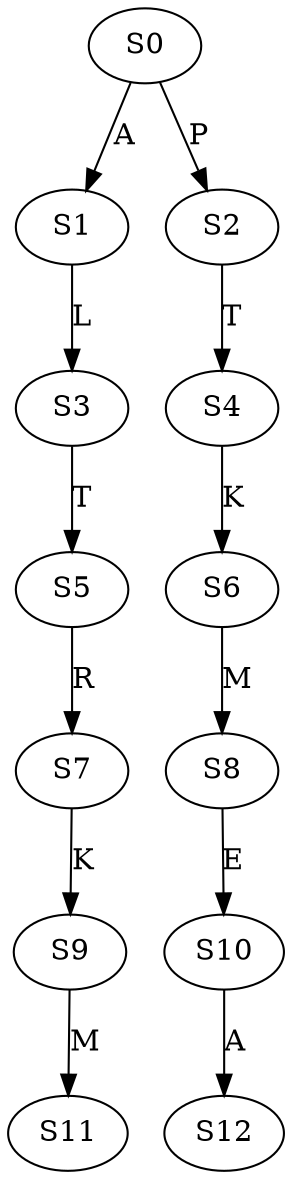 strict digraph  {
	S0 -> S1 [ label = A ];
	S0 -> S2 [ label = P ];
	S1 -> S3 [ label = L ];
	S2 -> S4 [ label = T ];
	S3 -> S5 [ label = T ];
	S4 -> S6 [ label = K ];
	S5 -> S7 [ label = R ];
	S6 -> S8 [ label = M ];
	S7 -> S9 [ label = K ];
	S8 -> S10 [ label = E ];
	S9 -> S11 [ label = M ];
	S10 -> S12 [ label = A ];
}
